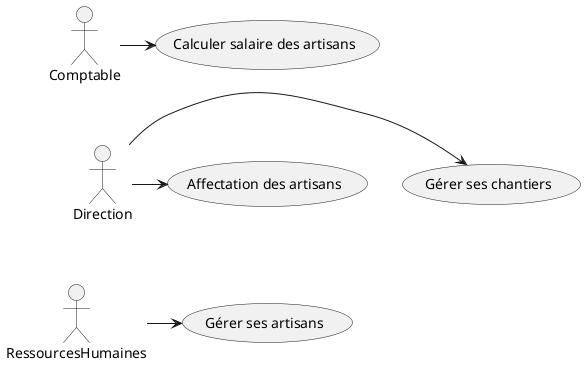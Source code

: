 @startuml issue1

usecase c as "Gérer ses chantiers"
usecase g as "Gérer ses artisans"
usecase a as "Affectation des artisans"
usecase p as "Calculer salaire des artisans"

actor Direction
actor RessourcesHumaines
actor Comptable

'Pour aligner les 2 acteurs :
a -[hidden]-> g
p -[hidden]-> a

Direction -> c
Direction -> a

RessourcesHumaines -> g


Comptable -> p



@enduml